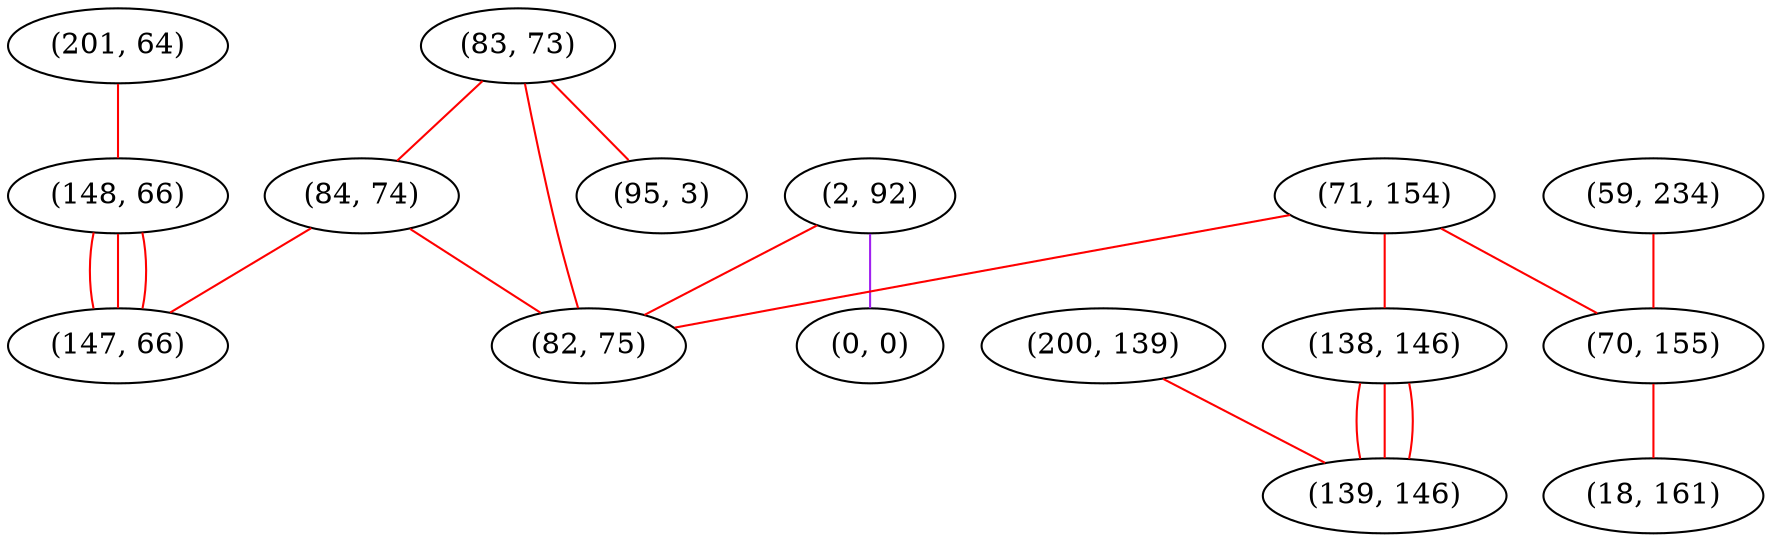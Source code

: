 graph "" {
"(201, 64)";
"(83, 73)";
"(2, 92)";
"(71, 154)";
"(148, 66)";
"(200, 139)";
"(59, 234)";
"(138, 146)";
"(84, 74)";
"(147, 66)";
"(0, 0)";
"(70, 155)";
"(95, 3)";
"(139, 146)";
"(82, 75)";
"(18, 161)";
"(201, 64)" -- "(148, 66)"  [color=red, key=0, weight=1];
"(83, 73)" -- "(84, 74)"  [color=red, key=0, weight=1];
"(83, 73)" -- "(82, 75)"  [color=red, key=0, weight=1];
"(83, 73)" -- "(95, 3)"  [color=red, key=0, weight=1];
"(2, 92)" -- "(0, 0)"  [color=purple, key=0, weight=4];
"(2, 92)" -- "(82, 75)"  [color=red, key=0, weight=1];
"(71, 154)" -- "(70, 155)"  [color=red, key=0, weight=1];
"(71, 154)" -- "(82, 75)"  [color=red, key=0, weight=1];
"(71, 154)" -- "(138, 146)"  [color=red, key=0, weight=1];
"(148, 66)" -- "(147, 66)"  [color=red, key=0, weight=1];
"(148, 66)" -- "(147, 66)"  [color=red, key=1, weight=1];
"(148, 66)" -- "(147, 66)"  [color=red, key=2, weight=1];
"(200, 139)" -- "(139, 146)"  [color=red, key=0, weight=1];
"(59, 234)" -- "(70, 155)"  [color=red, key=0, weight=1];
"(138, 146)" -- "(139, 146)"  [color=red, key=0, weight=1];
"(138, 146)" -- "(139, 146)"  [color=red, key=1, weight=1];
"(138, 146)" -- "(139, 146)"  [color=red, key=2, weight=1];
"(84, 74)" -- "(147, 66)"  [color=red, key=0, weight=1];
"(84, 74)" -- "(82, 75)"  [color=red, key=0, weight=1];
"(70, 155)" -- "(18, 161)"  [color=red, key=0, weight=1];
}
